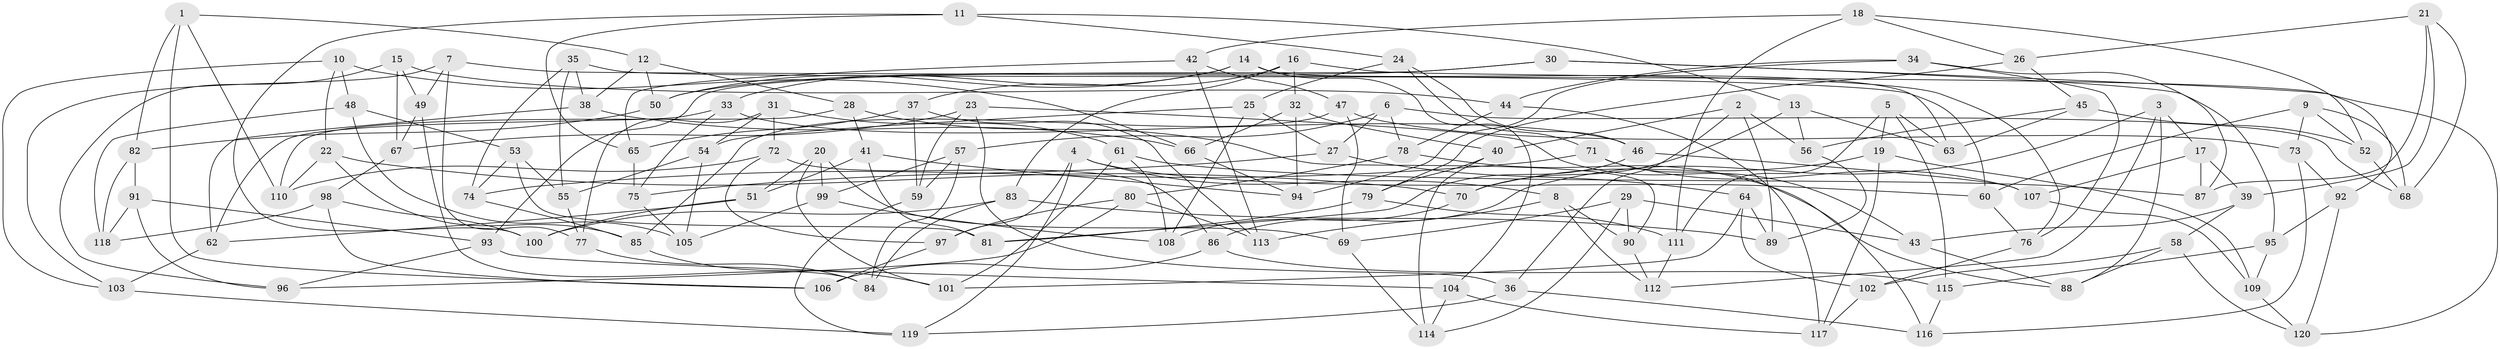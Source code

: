 // coarse degree distribution, {8: 0.1891891891891892, 9: 0.08108108108108109, 10: 0.08108108108108109, 6: 0.16216216216216217, 7: 0.16216216216216217, 5: 0.16216216216216217, 4: 0.13513513513513514, 3: 0.02702702702702703}
// Generated by graph-tools (version 1.1) at 2025/53/03/04/25 22:53:35]
// undirected, 120 vertices, 240 edges
graph export_dot {
  node [color=gray90,style=filled];
  1;
  2;
  3;
  4;
  5;
  6;
  7;
  8;
  9;
  10;
  11;
  12;
  13;
  14;
  15;
  16;
  17;
  18;
  19;
  20;
  21;
  22;
  23;
  24;
  25;
  26;
  27;
  28;
  29;
  30;
  31;
  32;
  33;
  34;
  35;
  36;
  37;
  38;
  39;
  40;
  41;
  42;
  43;
  44;
  45;
  46;
  47;
  48;
  49;
  50;
  51;
  52;
  53;
  54;
  55;
  56;
  57;
  58;
  59;
  60;
  61;
  62;
  63;
  64;
  65;
  66;
  67;
  68;
  69;
  70;
  71;
  72;
  73;
  74;
  75;
  76;
  77;
  78;
  79;
  80;
  81;
  82;
  83;
  84;
  85;
  86;
  87;
  88;
  89;
  90;
  91;
  92;
  93;
  94;
  95;
  96;
  97;
  98;
  99;
  100;
  101;
  102;
  103;
  104;
  105;
  106;
  107;
  108;
  109;
  110;
  111;
  112;
  113;
  114;
  115;
  116;
  117;
  118;
  119;
  120;
  1 -- 110;
  1 -- 12;
  1 -- 106;
  1 -- 82;
  2 -- 40;
  2 -- 89;
  2 -- 36;
  2 -- 56;
  3 -- 17;
  3 -- 112;
  3 -- 88;
  3 -- 86;
  4 -- 97;
  4 -- 60;
  4 -- 8;
  4 -- 119;
  5 -- 19;
  5 -- 111;
  5 -- 63;
  5 -- 115;
  6 -- 57;
  6 -- 78;
  6 -- 68;
  6 -- 27;
  7 -- 49;
  7 -- 77;
  7 -- 60;
  7 -- 103;
  8 -- 112;
  8 -- 90;
  8 -- 113;
  9 -- 60;
  9 -- 73;
  9 -- 52;
  9 -- 68;
  10 -- 22;
  10 -- 103;
  10 -- 48;
  10 -- 66;
  11 -- 24;
  11 -- 65;
  11 -- 100;
  11 -- 13;
  12 -- 50;
  12 -- 28;
  12 -- 38;
  13 -- 63;
  13 -- 70;
  13 -- 56;
  14 -- 50;
  14 -- 33;
  14 -- 104;
  14 -- 63;
  15 -- 96;
  15 -- 44;
  15 -- 49;
  15 -- 67;
  16 -- 76;
  16 -- 37;
  16 -- 83;
  16 -- 32;
  17 -- 39;
  17 -- 107;
  17 -- 87;
  18 -- 42;
  18 -- 52;
  18 -- 26;
  18 -- 111;
  19 -- 70;
  19 -- 109;
  19 -- 117;
  20 -- 101;
  20 -- 69;
  20 -- 99;
  20 -- 51;
  21 -- 87;
  21 -- 39;
  21 -- 68;
  21 -- 26;
  22 -- 110;
  22 -- 85;
  22 -- 70;
  23 -- 67;
  23 -- 43;
  23 -- 59;
  23 -- 36;
  24 -- 25;
  24 -- 46;
  24 -- 71;
  25 -- 54;
  25 -- 108;
  25 -- 27;
  26 -- 45;
  26 -- 79;
  27 -- 64;
  27 -- 75;
  28 -- 90;
  28 -- 110;
  28 -- 41;
  29 -- 43;
  29 -- 114;
  29 -- 69;
  29 -- 90;
  30 -- 93;
  30 -- 92;
  30 -- 95;
  30 -- 50;
  31 -- 61;
  31 -- 77;
  31 -- 72;
  31 -- 54;
  32 -- 66;
  32 -- 40;
  32 -- 94;
  33 -- 62;
  33 -- 75;
  33 -- 46;
  34 -- 87;
  34 -- 94;
  34 -- 76;
  34 -- 44;
  35 -- 120;
  35 -- 74;
  35 -- 55;
  35 -- 38;
  36 -- 119;
  36 -- 116;
  37 -- 59;
  37 -- 113;
  37 -- 65;
  38 -- 62;
  38 -- 66;
  39 -- 58;
  39 -- 43;
  40 -- 79;
  40 -- 114;
  41 -- 94;
  41 -- 51;
  41 -- 81;
  42 -- 65;
  42 -- 113;
  42 -- 47;
  43 -- 88;
  44 -- 78;
  44 -- 117;
  45 -- 52;
  45 -- 56;
  45 -- 63;
  46 -- 107;
  46 -- 81;
  47 -- 85;
  47 -- 73;
  47 -- 69;
  48 -- 118;
  48 -- 53;
  48 -- 105;
  49 -- 67;
  49 -- 84;
  50 -- 82;
  51 -- 100;
  51 -- 62;
  52 -- 68;
  53 -- 74;
  53 -- 81;
  53 -- 55;
  54 -- 55;
  54 -- 105;
  55 -- 77;
  56 -- 89;
  57 -- 99;
  57 -- 59;
  57 -- 84;
  58 -- 88;
  58 -- 102;
  58 -- 120;
  59 -- 119;
  60 -- 76;
  61 -- 87;
  61 -- 101;
  61 -- 108;
  62 -- 103;
  64 -- 89;
  64 -- 102;
  64 -- 101;
  65 -- 75;
  66 -- 94;
  67 -- 98;
  69 -- 114;
  70 -- 108;
  71 -- 107;
  71 -- 74;
  71 -- 116;
  72 -- 97;
  72 -- 110;
  72 -- 86;
  73 -- 92;
  73 -- 116;
  74 -- 85;
  75 -- 105;
  76 -- 102;
  77 -- 84;
  78 -- 80;
  78 -- 88;
  79 -- 81;
  79 -- 111;
  80 -- 96;
  80 -- 97;
  80 -- 113;
  82 -- 91;
  82 -- 118;
  83 -- 84;
  83 -- 100;
  83 -- 89;
  85 -- 101;
  86 -- 106;
  86 -- 115;
  90 -- 112;
  91 -- 93;
  91 -- 96;
  91 -- 118;
  92 -- 120;
  92 -- 95;
  93 -- 96;
  93 -- 104;
  95 -- 109;
  95 -- 115;
  97 -- 106;
  98 -- 106;
  98 -- 118;
  98 -- 100;
  99 -- 105;
  99 -- 108;
  102 -- 117;
  103 -- 119;
  104 -- 117;
  104 -- 114;
  107 -- 109;
  109 -- 120;
  111 -- 112;
  115 -- 116;
}
